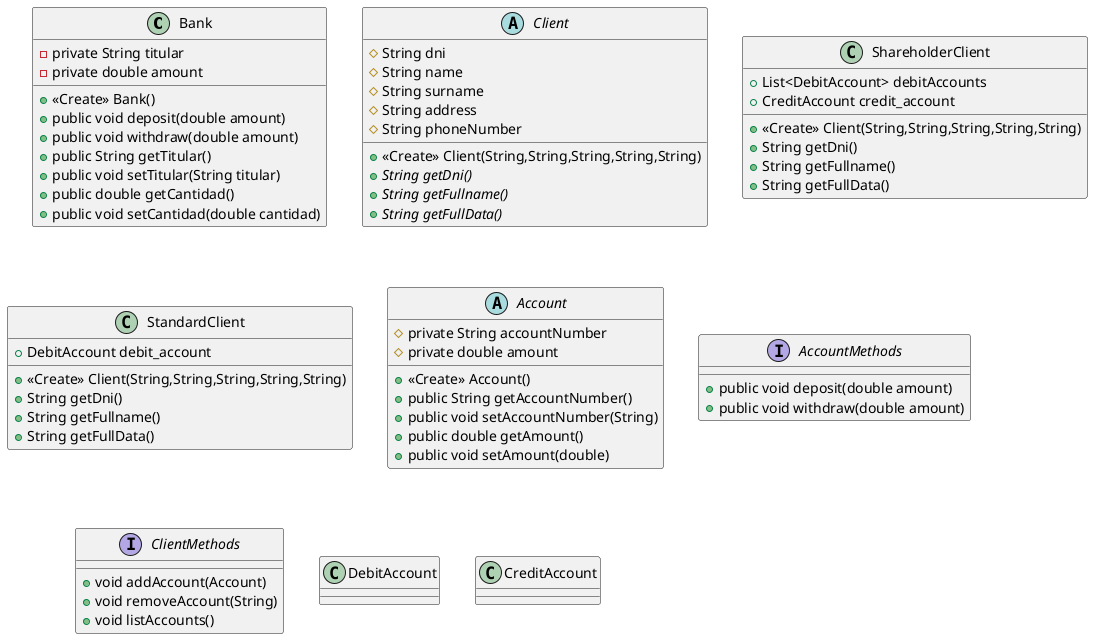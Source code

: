@startuml


class Bank {
-private String titular
-private double amount
+ <<Create>> Bank()
+public void deposit(double amount)
+public void withdraw(double amount)
+public String getTitular()
+public void setTitular(String titular)
+public double getCantidad()
+public void setCantidad(double cantidad)
}

abstract class Client {
# String dni
# String name
# String surname
# String address
# String phoneNumber
+ <<Create>> Client(String,String,String,String,String)
+ {abstract}String getDni()
+ {abstract}String getFullname()
+ {abstract}String getFullData()
}

class ShareholderClient {
+ <<Create>> Client(String,String,String,String,String)
+ String getDni()
+ String getFullname()
+ String getFullData()
+ List<DebitAccount> debitAccounts
+ CreditAccount credit_account
}

class StandardClient {
+ <<Create>> Client(String,String,String,String,String)
+ String getDni()
+ String getFullname()
+ String getFullData()
+ DebitAccount debit_account
}

abstract class Account {
# private String accountNumber
# private double amount
+ <<Create>> Account()
+public String getAccountNumber()
+public void setAccountNumber(String)
+public double getAmount()
+public void setAmount(double)
}

interface AccountMethods {
+public void deposit(double amount)
+public void withdraw(double amount)


}

interface ClientMethods {
+void addAccount(Account)
+void removeAccount(String)
+void listAccounts()

}

class DebitAccount {

}

class CreditAccount {

}



@enduml
